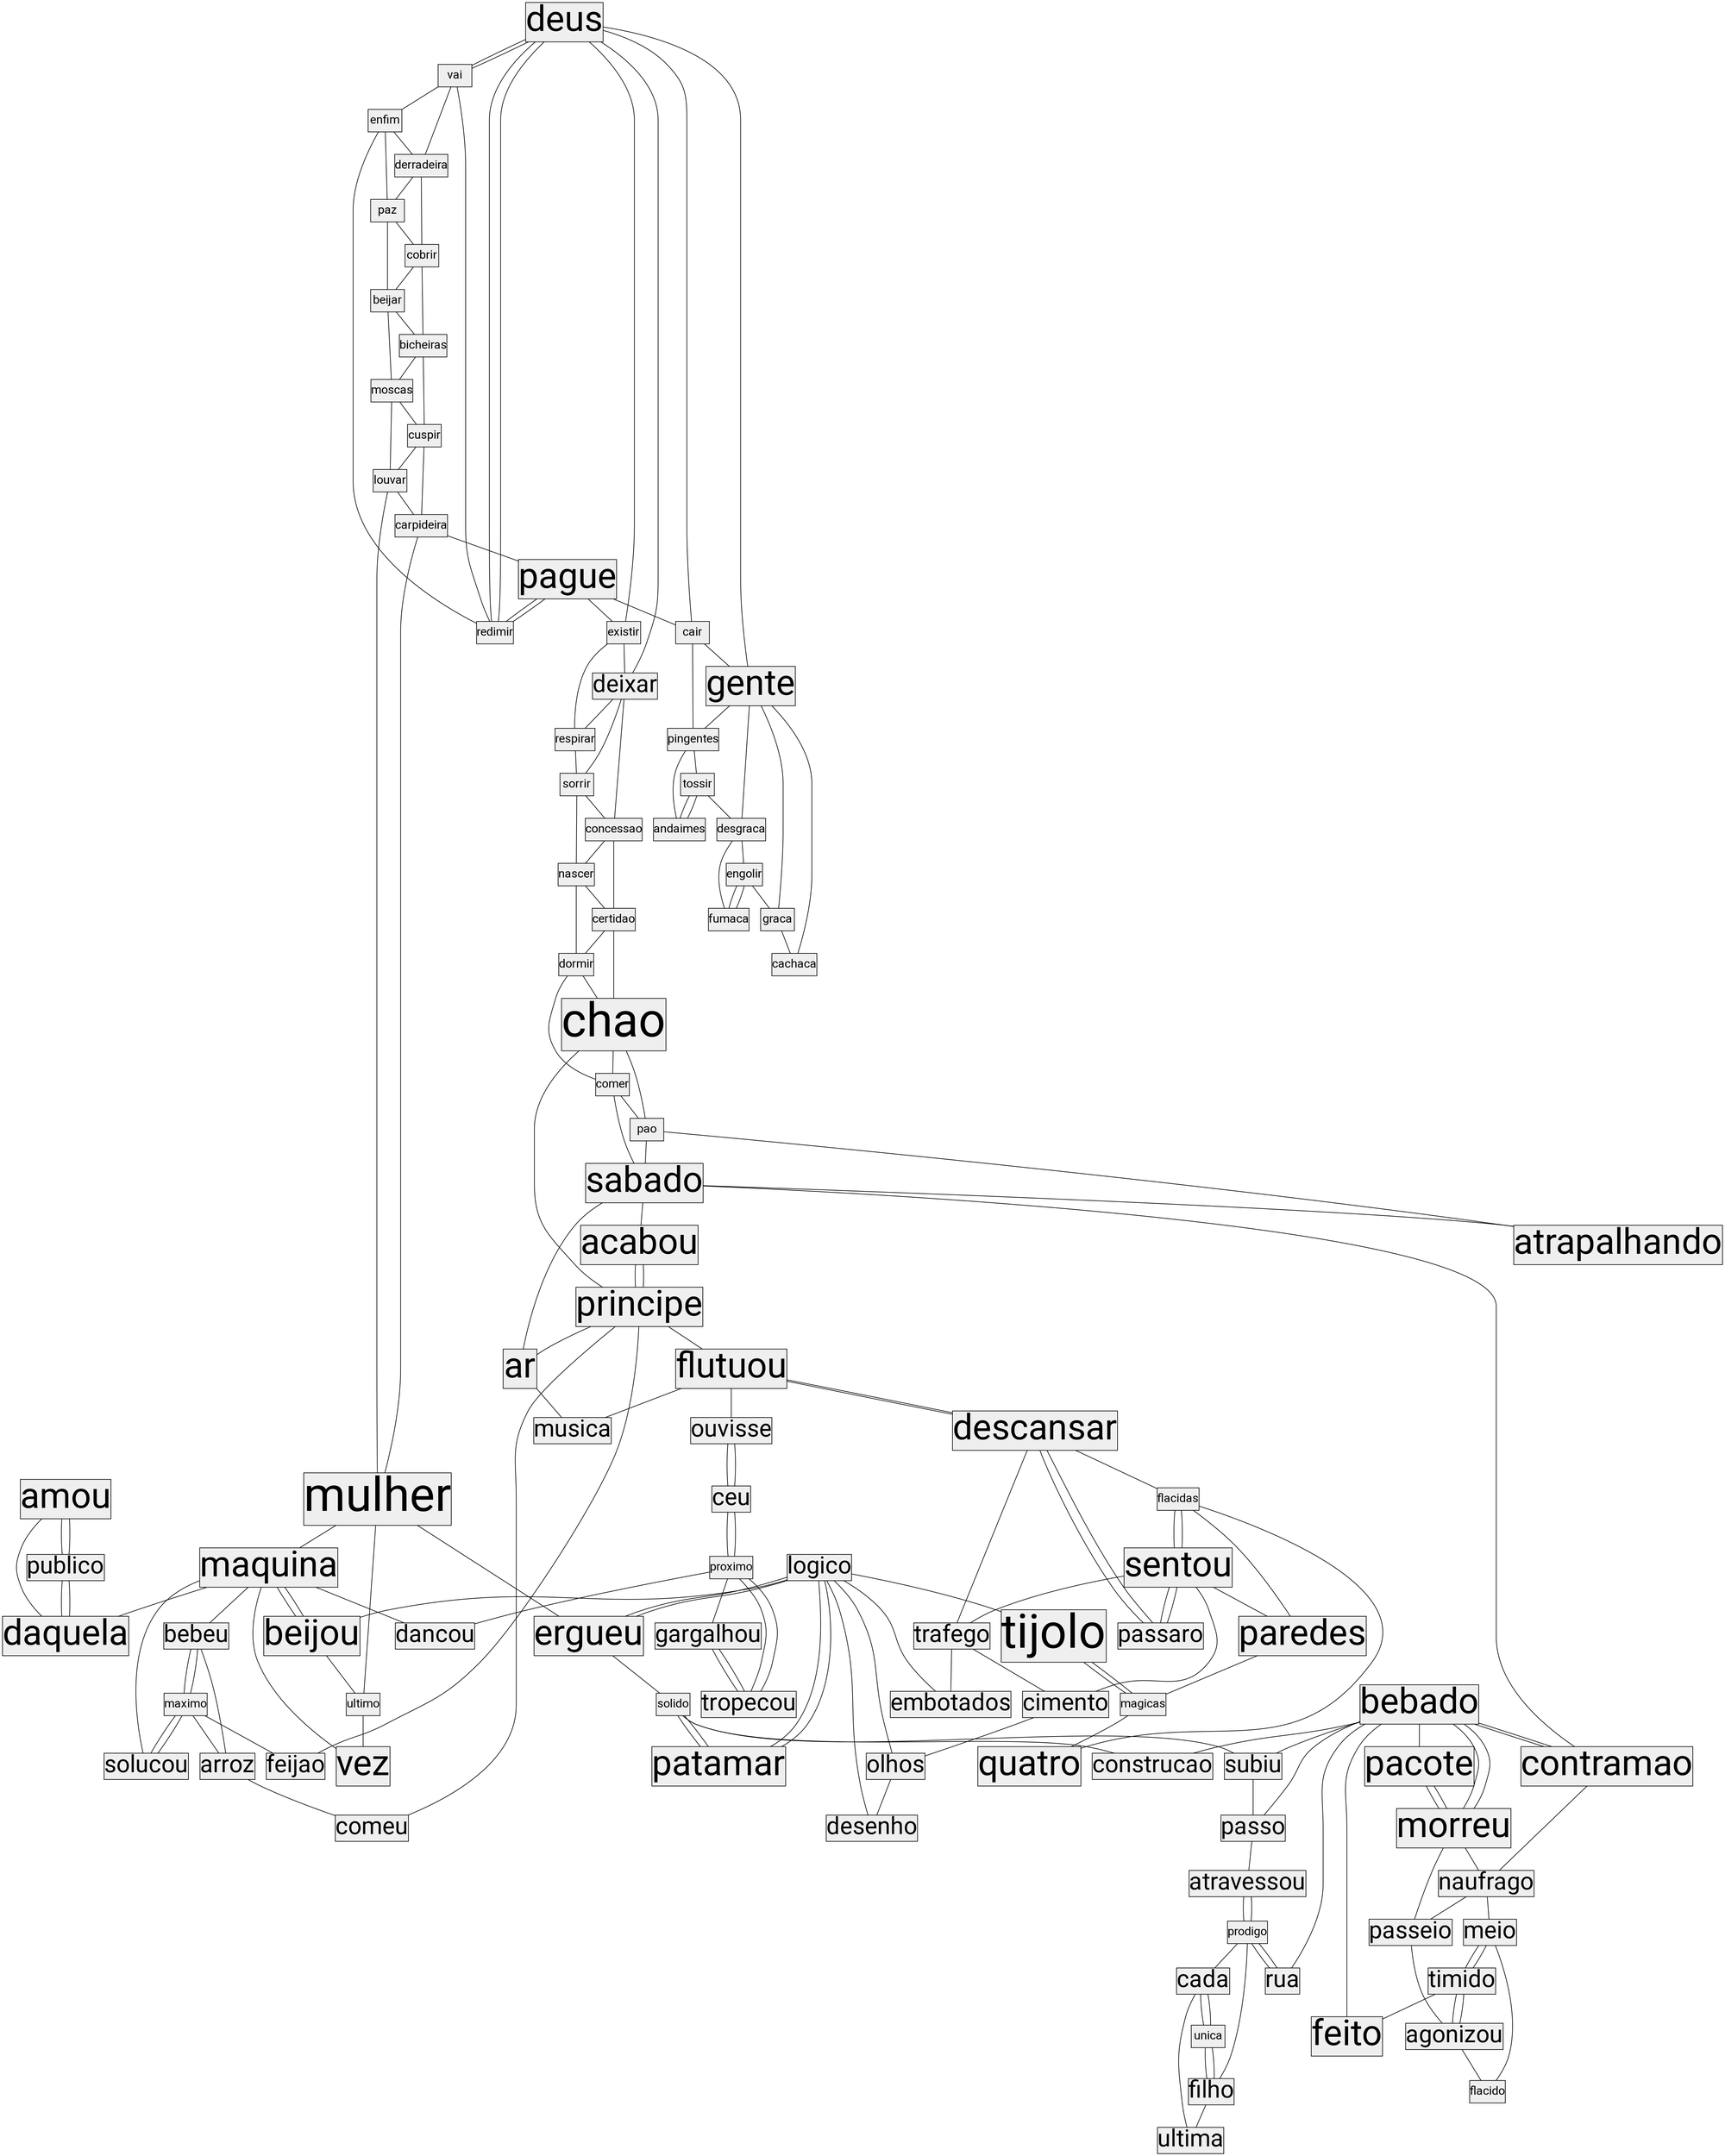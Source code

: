 graph G {graph [overlap=false][outputorder=edgesfirst];node [style=filled shape=box fillcolor="#efefef" margin=0 fontname=Roboto nodesep=0.75];"amou" [fontsize=57];"daquela" [fontsize=57];"vez" [fontsize=57];"ultima" [fontsize=38];"beijou" [fontsize=57];"mulher" [fontsize=76];"cada" [fontsize=38];"filho" [fontsize=38];"atravessou" [fontsize=38];"rua" [fontsize=38];"passo" [fontsize=38];"timido" [fontsize=38];"subiu" [fontsize=38];"construcao" [fontsize=38];"maquina" [fontsize=57];"ergueu" [fontsize=57];"patamar" [fontsize=57];"quatro" [fontsize=57];"paredes" [fontsize=57];"tijolo" [fontsize=76];"desenho" [fontsize=38];"olhos" [fontsize=38];"embotados" [fontsize=38];"cimento" [fontsize=38];"sentou" [fontsize=57];"descansar" [fontsize=57];"sabado" [fontsize=57];"comeu" [fontsize=38];"feijao" [fontsize=38];"arroz" [fontsize=38];"principe" [fontsize=57];"bebeu" [fontsize=38];"solucou" [fontsize=38];"naufrago" [fontsize=38];"dancou" [fontsize=38];"gargalhou" [fontsize=38];"ouvisse" [fontsize=38];"musica" [fontsize=38];"tropecou" [fontsize=38];"ceu" [fontsize=38];"bebado" [fontsize=57];"flutuou" [fontsize=57];"ar" [fontsize=57];"passaro" [fontsize=38];"acabou" [fontsize=57];"chao" [fontsize=76];"feito" [fontsize=57];"pacote" [fontsize=57];"flacido" [fontsize=19];"agonizou" [fontsize=38];"meio" [fontsize=38];"passeio" [fontsize=38];"publico" [fontsize=38];"morreu" [fontsize=57];"contramao" [fontsize=57];"atrapalhando" [fontsize=57];"trafego" [fontsize=38];"ultimo" [fontsize=19];"unica" [fontsize=19];"prodigo" [fontsize=19];"solido" [fontsize=19];"magicas" [fontsize=19];"logico" [fontsize=38];"maximo" [fontsize=19];"proximo" [fontsize=19];"flacidas" [fontsize=19];"pao" [fontsize=19];"comer" [fontsize=19];"dormir" [fontsize=19];"certidao" [fontsize=19];"nascer" [fontsize=19];"concessao" [fontsize=19];"sorrir" [fontsize=19];"deixar" [fontsize=38];"respirar" [fontsize=19];"existir" [fontsize=19];"deus" [fontsize=57];"pague" [fontsize=57];"cachaca" [fontsize=19];"graca" [fontsize=19];"gente" [fontsize=57];"engolir" [fontsize=19];"fumaca" [fontsize=19];"desgraca" [fontsize=19];"tossir" [fontsize=19];"andaimes" [fontsize=19];"pingentes" [fontsize=19];"cair" [fontsize=19];"carpideira" [fontsize=19];"louvar" [fontsize=19];"cuspir" [fontsize=19];"moscas" [fontsize=19];"bicheiras" [fontsize=19];"beijar" [fontsize=19];"cobrir" [fontsize=19];"paz" [fontsize=19];"derradeira" [fontsize=19];"enfim" [fontsize=19];"vai" [fontsize=19];"redimir" [fontsize=19];"chao" -- "principe";"chao" -- "pao";"chao" -- "comer";"tijolo" -- "magicas";"mulher" -- "ultimo";"mulher" -- "maquina";"mulher" -- "ergueu";"gente" -- "cachaca";"gente" -- "graca";"gente" -- "desgraca";"gente" -- "pingentes";"contramao" -- "naufrago";"contramao" -- "bebado";"morreu" -- "passeio";"morreu" -- "naufrago";"morreu" -- "pacote";"morreu" -- "bebado";"pacote" -- "morreu";"acabou" -- "principe";"ar" -- "musica";"flutuou" -- "ouvisse";"flutuou" -- "musica";"flutuou" -- "descansar";"bebado" -- "rua";"bebado" -- "passo";"bebado" -- "subiu";"bebado" -- "construcao";"bebado" -- "feito";"bebado" -- "pacote";"bebado" -- "morreu";"bebado" -- "contramao";"principe" -- "feijao";"principe" -- "comeu";"principe" -- "flutuou";"principe" -- "ar";"principe" -- "acabou";"sabado" -- "ar";"sabado" -- "acabou";"sabado" -- "contramao";"sabado" -- "atrapalhando";"descansar" -- "trafego";"descansar" -- "flacidas";"descansar" -- "passaro";"descansar" -- "flutuou";"sentou" -- "cimento";"sentou" -- "trafego";"sentou" -- "paredes";"sentou" -- "flacidas";"sentou" -- "passaro";"paredes" -- "magicas";"patamar" -- "solido";"patamar" -- "logico";"ergueu" -- "solido";"ergueu" -- "logico";"maquina" -- "bebeu";"maquina" -- "solucou";"maquina" -- "dancou";"maquina" -- "daquela";"maquina" -- "vez";"maquina" -- "beijou";"beijou" -- "ultimo";"beijou" -- "maquina";"deus" -- "deixar";"deus" -- "existir";"deus" -- "gente";"deus" -- "cair";"deus" -- "vai";"deus" -- "redimir";"pague" -- "existir";"pague" -- "cair";"pague" -- "redimir";"daquela" -- "amou";"daquela" -- "publico";"amou" -- "publico";"deixar" -- "concessao";"deixar" -- "sorrir";"deixar" -- "respirar";"logico" -- "tijolo";"logico" -- "desenho";"logico" -- "olhos";"logico" -- "embotados";"logico" -- "beijou";"logico" -- "ergueu";"logico" -- "patamar";"trafego" -- "embotados";"trafego" -- "cimento";"publico" -- "amou";"publico" -- "daquela";"passeio" -- "agonizou";"meio" -- "flacido";"meio" -- "timido";"agonizou" -- "flacido";"agonizou" -- "timido";"passaro" -- "sentou";"passaro" -- "descansar";"ceu" -- "proximo";"ceu" -- "ouvisse";"tropecou" -- "gargalhou";"tropecou" -- "proximo";"ouvisse" -- "ceu";"gargalhou" -- "tropecou";"naufrago" -- "meio";"naufrago" -- "passeio";"solucou" -- "maximo";"bebeu" -- "arroz";"bebeu" -- "maximo";"arroz" -- "comeu";"cimento" -- "olhos";"olhos" -- "desenho";"subiu" -- "passo";"timido" -- "feito";"timido" -- "agonizou";"timido" -- "meio";"passo" -- "atravessou";"rua" -- "prodigo";"atravessou" -- "prodigo";"filho" -- "ultima";"filho" -- "unica";"cada" -- "ultima";"cada" -- "unica";"redimir" -- "enfim";"redimir" -- "vai";"redimir" -- "deus";"redimir" -- "pague";"vai" -- "derradeira";"vai" -- "enfim";"vai" -- "deus";"enfim" -- "paz";"enfim" -- "derradeira";"derradeira" -- "cobrir";"derradeira" -- "paz";"paz" -- "beijar";"paz" -- "cobrir";"cobrir" -- "bicheiras";"cobrir" -- "beijar";"beijar" -- "moscas";"beijar" -- "bicheiras";"bicheiras" -- "cuspir";"bicheiras" -- "moscas";"moscas" -- "louvar";"moscas" -- "cuspir";"cuspir" -- "carpideira";"cuspir" -- "louvar";"louvar" -- "mulher";"louvar" -- "carpideira";"carpideira" -- "pague";"carpideira" -- "mulher";"cair" -- "pingentes";"cair" -- "gente";"pingentes" -- "tossir";"pingentes" -- "andaimes";"andaimes" -- "tossir";"tossir" -- "desgraca";"tossir" -- "andaimes";"desgraca" -- "engolir";"desgraca" -- "fumaca";"fumaca" -- "engolir";"engolir" -- "graca";"engolir" -- "fumaca";"graca" -- "cachaca";"existir" -- "respirar";"existir" -- "deixar";"respirar" -- "sorrir";"sorrir" -- "nascer";"sorrir" -- "concessao";"concessao" -- "certidao";"concessao" -- "nascer";"nascer" -- "dormir";"nascer" -- "certidao";"certidao" -- "chao";"certidao" -- "dormir";"dormir" -- "comer";"dormir" -- "chao";"comer" -- "sabado";"comer" -- "pao";"pao" -- "atrapalhando";"pao" -- "sabado";"flacidas" -- "quatro";"flacidas" -- "paredes";"flacidas" -- "sentou";"proximo" -- "dancou";"proximo" -- "gargalhou";"proximo" -- "tropecou";"proximo" -- "ceu";"maximo" -- "feijao";"maximo" -- "arroz";"maximo" -- "bebeu";"maximo" -- "solucou";"magicas" -- "quatro";"magicas" -- "tijolo";"solido" -- "subiu";"solido" -- "construcao";"solido" -- "patamar";"prodigo" -- "cada";"prodigo" -- "filho";"prodigo" -- "atravessou";"prodigo" -- "rua";"unica" -- "cada";"unica" -- "filho";"ultimo" -- "vez";}